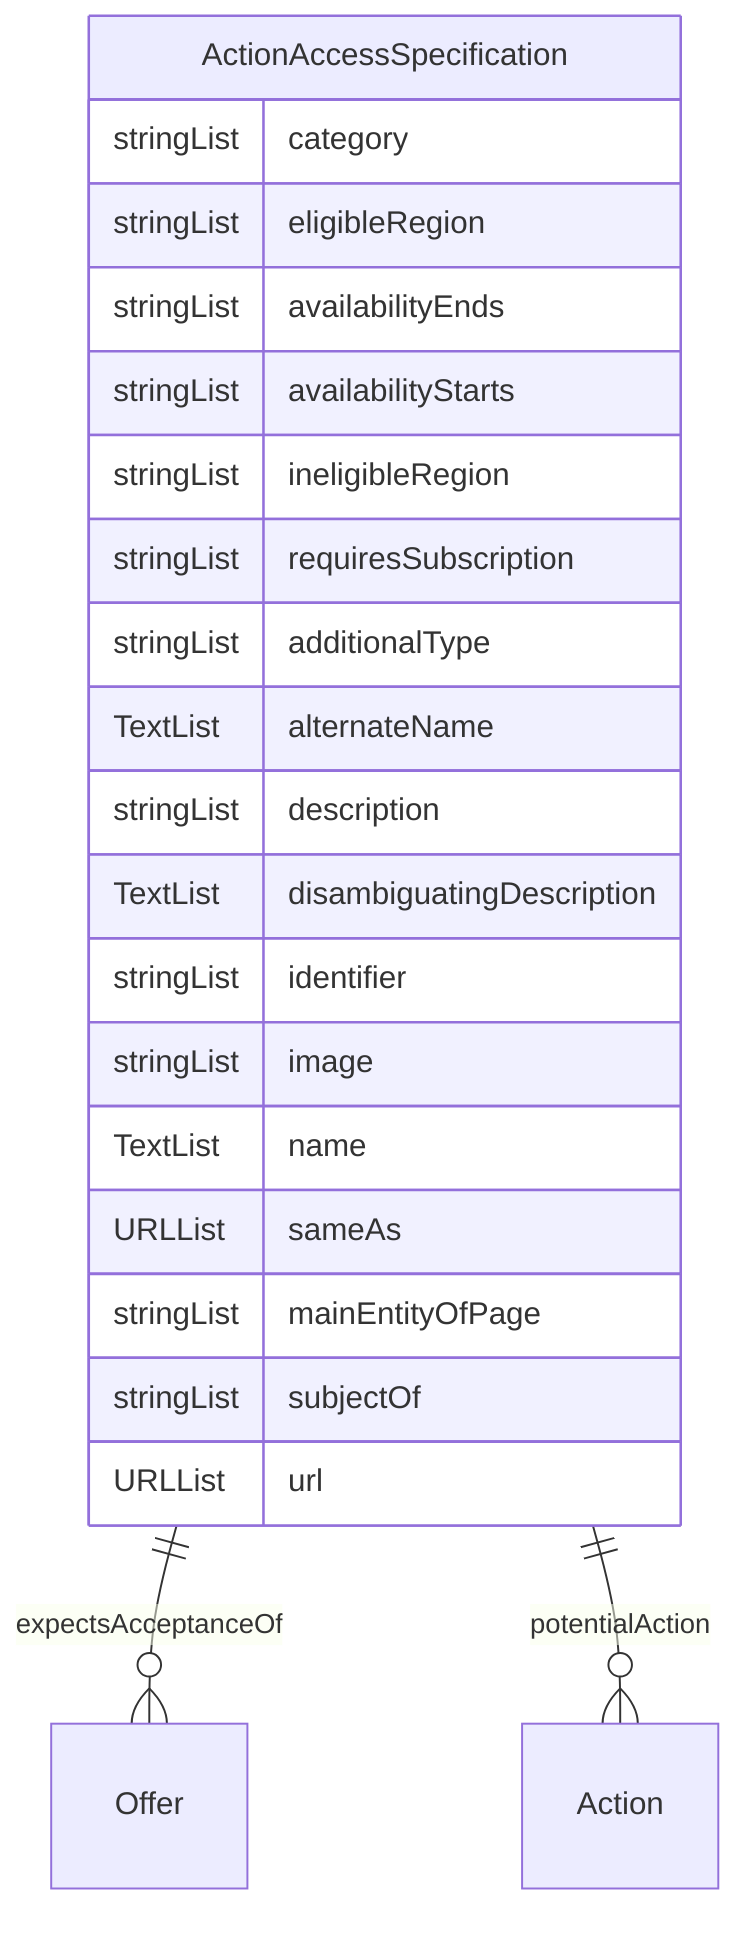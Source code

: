 erDiagram
ActionAccessSpecification {
    stringList category  
    stringList eligibleRegion  
    stringList availabilityEnds  
    stringList availabilityStarts  
    stringList ineligibleRegion  
    stringList requiresSubscription  
    stringList additionalType  
    TextList alternateName  
    stringList description  
    TextList disambiguatingDescription  
    stringList identifier  
    stringList image  
    TextList name  
    URLList sameAs  
    stringList mainEntityOfPage  
    stringList subjectOf  
    URLList url  
}

ActionAccessSpecification ||--}o Offer : "expectsAcceptanceOf"
ActionAccessSpecification ||--}o Action : "potentialAction"